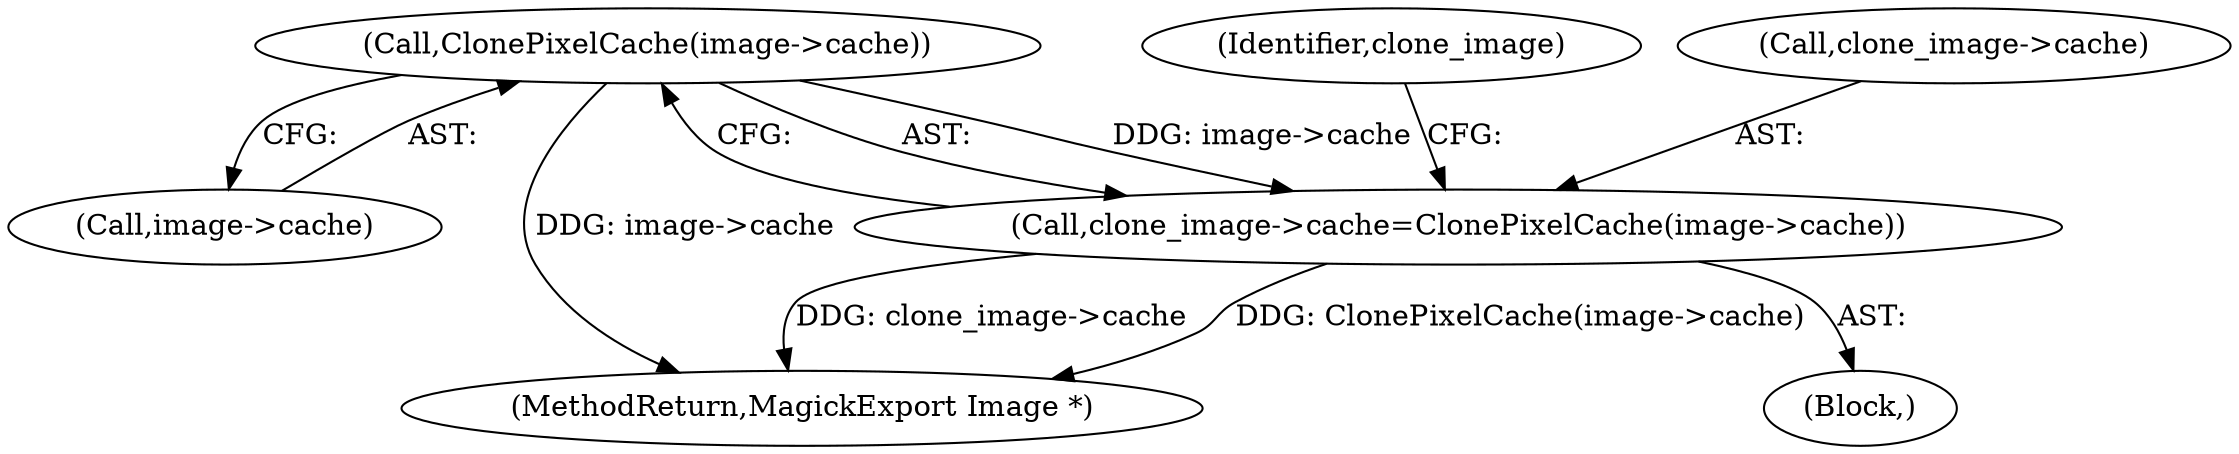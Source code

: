 digraph "0_ImageMagick_01843366d6a7b96e22ad7bb67f3df7d9fd4d5d74@pointer" {
"1000818" [label="(Call,ClonePixelCache(image->cache))"];
"1000814" [label="(Call,clone_image->cache=ClonePixelCache(image->cache))"];
"1000819" [label="(Call,image->cache)"];
"1000825" [label="(Identifier,clone_image)"];
"1000818" [label="(Call,ClonePixelCache(image->cache))"];
"1000842" [label="(MethodReturn,MagickExport Image *)"];
"1000814" [label="(Call,clone_image->cache=ClonePixelCache(image->cache))"];
"1000815" [label="(Call,clone_image->cache)"];
"1000108" [label="(Block,)"];
"1000818" -> "1000814"  [label="AST: "];
"1000818" -> "1000819"  [label="CFG: "];
"1000819" -> "1000818"  [label="AST: "];
"1000814" -> "1000818"  [label="CFG: "];
"1000818" -> "1000842"  [label="DDG: image->cache"];
"1000818" -> "1000814"  [label="DDG: image->cache"];
"1000814" -> "1000108"  [label="AST: "];
"1000815" -> "1000814"  [label="AST: "];
"1000825" -> "1000814"  [label="CFG: "];
"1000814" -> "1000842"  [label="DDG: ClonePixelCache(image->cache)"];
"1000814" -> "1000842"  [label="DDG: clone_image->cache"];
}
